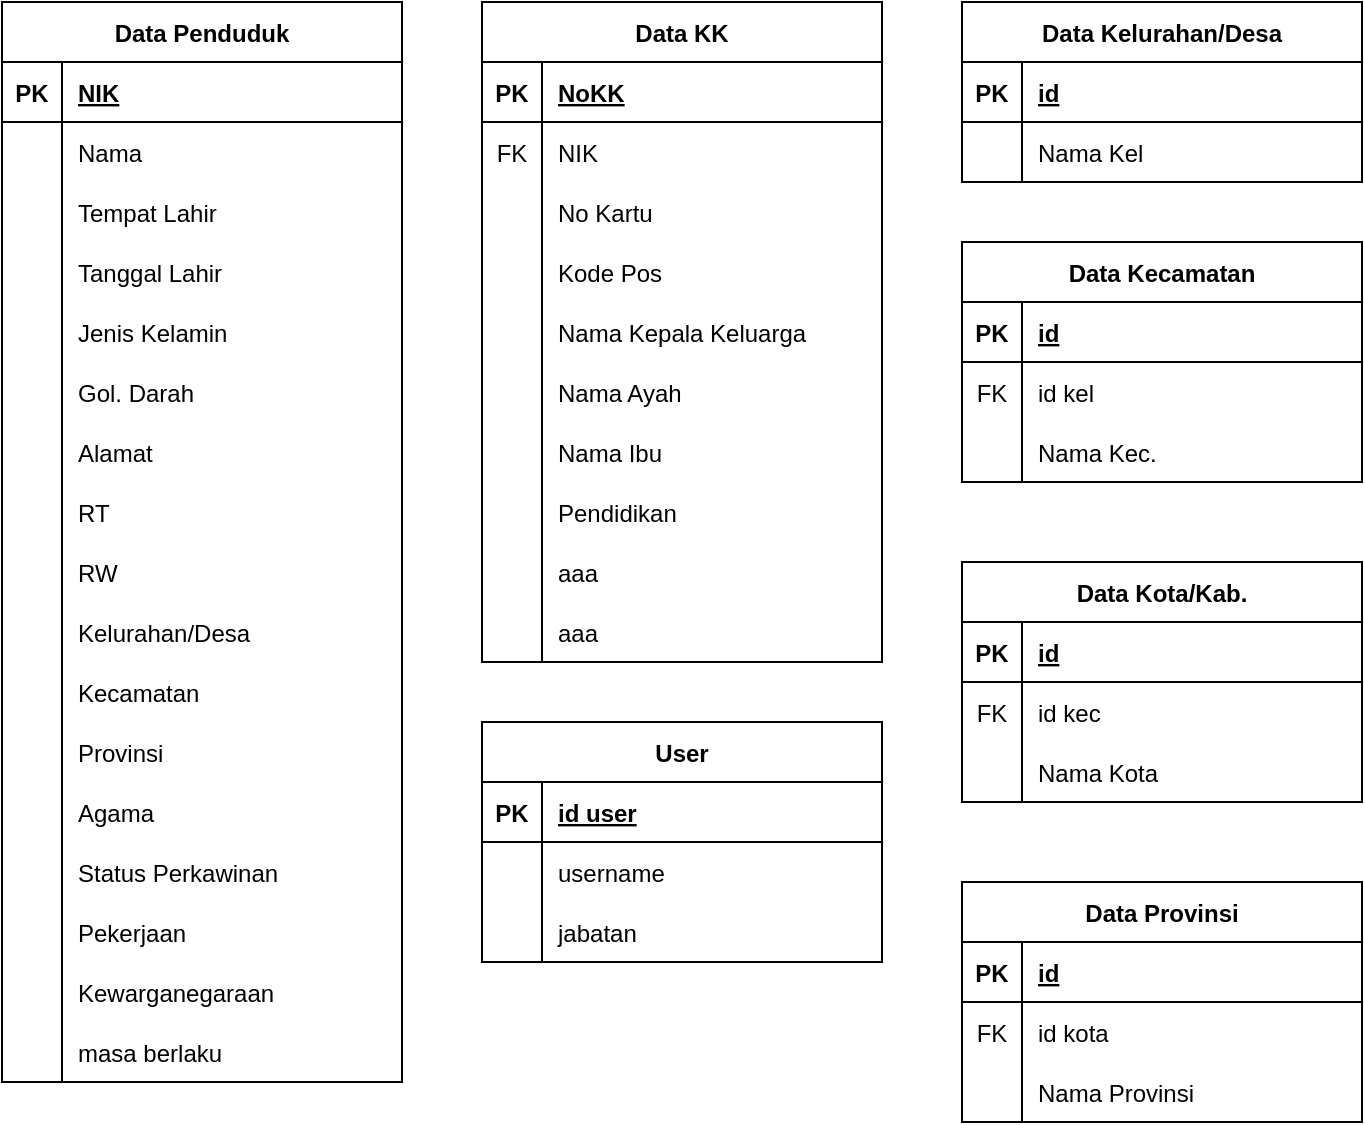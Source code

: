 <mxfile version="14.1.8" type="github" pages="3">
  <diagram id="4BI-9e6mrWdRKIqYOh0C" name="Tabel">
    <mxGraphModel dx="755" dy="547" grid="1" gridSize="10" guides="1" tooltips="1" connect="1" arrows="1" fold="1" page="1" pageScale="1" pageWidth="827" pageHeight="1169" math="0" shadow="0">
      <root>
        <mxCell id="0" />
        <mxCell id="1" parent="0" />
        <mxCell id="kPnUgUAkOz-dqnrC_fEk-2" value="Data Penduduk" style="shape=table;startSize=30;container=1;collapsible=1;childLayout=tableLayout;fixedRows=1;rowLines=0;fontStyle=1;align=center;resizeLast=1;" parent="1" vertex="1">
          <mxGeometry x="40" y="40" width="200" height="540" as="geometry">
            <mxRectangle x="40" y="40" width="120" height="30" as="alternateBounds" />
          </mxGeometry>
        </mxCell>
        <mxCell id="kPnUgUAkOz-dqnrC_fEk-3" value="" style="shape=partialRectangle;collapsible=0;dropTarget=0;pointerEvents=0;fillColor=none;top=0;left=0;bottom=1;right=0;points=[[0,0.5],[1,0.5]];portConstraint=eastwest;" parent="kPnUgUAkOz-dqnrC_fEk-2" vertex="1">
          <mxGeometry y="30" width="200" height="30" as="geometry" />
        </mxCell>
        <mxCell id="kPnUgUAkOz-dqnrC_fEk-4" value="PK" style="shape=partialRectangle;connectable=0;fillColor=none;top=0;left=0;bottom=0;right=0;fontStyle=1;overflow=hidden;" parent="kPnUgUAkOz-dqnrC_fEk-3" vertex="1">
          <mxGeometry width="30" height="30" as="geometry" />
        </mxCell>
        <mxCell id="kPnUgUAkOz-dqnrC_fEk-5" value="NIK" style="shape=partialRectangle;connectable=0;fillColor=none;top=0;left=0;bottom=0;right=0;align=left;spacingLeft=6;fontStyle=5;overflow=hidden;" parent="kPnUgUAkOz-dqnrC_fEk-3" vertex="1">
          <mxGeometry x="30" width="170" height="30" as="geometry" />
        </mxCell>
        <mxCell id="kPnUgUAkOz-dqnrC_fEk-6" value="" style="shape=partialRectangle;collapsible=0;dropTarget=0;pointerEvents=0;fillColor=none;top=0;left=0;bottom=0;right=0;points=[[0,0.5],[1,0.5]];portConstraint=eastwest;" parent="kPnUgUAkOz-dqnrC_fEk-2" vertex="1">
          <mxGeometry y="60" width="200" height="30" as="geometry" />
        </mxCell>
        <mxCell id="kPnUgUAkOz-dqnrC_fEk-7" value="" style="shape=partialRectangle;connectable=0;fillColor=none;top=0;left=0;bottom=0;right=0;editable=1;overflow=hidden;" parent="kPnUgUAkOz-dqnrC_fEk-6" vertex="1">
          <mxGeometry width="30" height="30" as="geometry" />
        </mxCell>
        <mxCell id="kPnUgUAkOz-dqnrC_fEk-8" value="Nama" style="shape=partialRectangle;connectable=0;fillColor=none;top=0;left=0;bottom=0;right=0;align=left;spacingLeft=6;overflow=hidden;" parent="kPnUgUAkOz-dqnrC_fEk-6" vertex="1">
          <mxGeometry x="30" width="170" height="30" as="geometry" />
        </mxCell>
        <mxCell id="kPnUgUAkOz-dqnrC_fEk-9" value="" style="shape=partialRectangle;collapsible=0;dropTarget=0;pointerEvents=0;fillColor=none;top=0;left=0;bottom=0;right=0;points=[[0,0.5],[1,0.5]];portConstraint=eastwest;" parent="kPnUgUAkOz-dqnrC_fEk-2" vertex="1">
          <mxGeometry y="90" width="200" height="30" as="geometry" />
        </mxCell>
        <mxCell id="kPnUgUAkOz-dqnrC_fEk-10" value="" style="shape=partialRectangle;connectable=0;fillColor=none;top=0;left=0;bottom=0;right=0;editable=1;overflow=hidden;" parent="kPnUgUAkOz-dqnrC_fEk-9" vertex="1">
          <mxGeometry width="30" height="30" as="geometry" />
        </mxCell>
        <mxCell id="kPnUgUAkOz-dqnrC_fEk-11" value="Tempat Lahir" style="shape=partialRectangle;connectable=0;fillColor=none;top=0;left=0;bottom=0;right=0;align=left;spacingLeft=6;overflow=hidden;" parent="kPnUgUAkOz-dqnrC_fEk-9" vertex="1">
          <mxGeometry x="30" width="170" height="30" as="geometry" />
        </mxCell>
        <mxCell id="kPnUgUAkOz-dqnrC_fEk-12" value="" style="shape=partialRectangle;collapsible=0;dropTarget=0;pointerEvents=0;fillColor=none;top=0;left=0;bottom=0;right=0;points=[[0,0.5],[1,0.5]];portConstraint=eastwest;" parent="kPnUgUAkOz-dqnrC_fEk-2" vertex="1">
          <mxGeometry y="120" width="200" height="30" as="geometry" />
        </mxCell>
        <mxCell id="kPnUgUAkOz-dqnrC_fEk-13" value="" style="shape=partialRectangle;connectable=0;fillColor=none;top=0;left=0;bottom=0;right=0;editable=1;overflow=hidden;" parent="kPnUgUAkOz-dqnrC_fEk-12" vertex="1">
          <mxGeometry width="30" height="30" as="geometry" />
        </mxCell>
        <mxCell id="kPnUgUAkOz-dqnrC_fEk-14" value="Tanggal Lahir" style="shape=partialRectangle;connectable=0;fillColor=none;top=0;left=0;bottom=0;right=0;align=left;spacingLeft=6;overflow=hidden;" parent="kPnUgUAkOz-dqnrC_fEk-12" vertex="1">
          <mxGeometry x="30" width="170" height="30" as="geometry" />
        </mxCell>
        <mxCell id="kPnUgUAkOz-dqnrC_fEk-18" value="" style="shape=partialRectangle;collapsible=0;dropTarget=0;pointerEvents=0;fillColor=none;top=0;left=0;bottom=0;right=0;points=[[0,0.5],[1,0.5]];portConstraint=eastwest;" parent="kPnUgUAkOz-dqnrC_fEk-2" vertex="1">
          <mxGeometry y="150" width="200" height="30" as="geometry" />
        </mxCell>
        <mxCell id="kPnUgUAkOz-dqnrC_fEk-19" value="" style="shape=partialRectangle;connectable=0;fillColor=none;top=0;left=0;bottom=0;right=0;editable=1;overflow=hidden;" parent="kPnUgUAkOz-dqnrC_fEk-18" vertex="1">
          <mxGeometry width="30" height="30" as="geometry" />
        </mxCell>
        <mxCell id="kPnUgUAkOz-dqnrC_fEk-20" value="Jenis Kelamin" style="shape=partialRectangle;connectable=0;fillColor=none;top=0;left=0;bottom=0;right=0;align=left;spacingLeft=6;overflow=hidden;" parent="kPnUgUAkOz-dqnrC_fEk-18" vertex="1">
          <mxGeometry x="30" width="170" height="30" as="geometry" />
        </mxCell>
        <mxCell id="kPnUgUAkOz-dqnrC_fEk-21" value="" style="shape=partialRectangle;collapsible=0;dropTarget=0;pointerEvents=0;fillColor=none;top=0;left=0;bottom=0;right=0;points=[[0,0.5],[1,0.5]];portConstraint=eastwest;" parent="kPnUgUAkOz-dqnrC_fEk-2" vertex="1">
          <mxGeometry y="180" width="200" height="30" as="geometry" />
        </mxCell>
        <mxCell id="kPnUgUAkOz-dqnrC_fEk-22" value="" style="shape=partialRectangle;connectable=0;fillColor=none;top=0;left=0;bottom=0;right=0;editable=1;overflow=hidden;" parent="kPnUgUAkOz-dqnrC_fEk-21" vertex="1">
          <mxGeometry width="30" height="30" as="geometry" />
        </mxCell>
        <mxCell id="kPnUgUAkOz-dqnrC_fEk-23" value="Gol. Darah" style="shape=partialRectangle;connectable=0;fillColor=none;top=0;left=0;bottom=0;right=0;align=left;spacingLeft=6;overflow=hidden;" parent="kPnUgUAkOz-dqnrC_fEk-21" vertex="1">
          <mxGeometry x="30" width="170" height="30" as="geometry" />
        </mxCell>
        <mxCell id="kPnUgUAkOz-dqnrC_fEk-24" value="" style="shape=partialRectangle;collapsible=0;dropTarget=0;pointerEvents=0;fillColor=none;top=0;left=0;bottom=0;right=0;points=[[0,0.5],[1,0.5]];portConstraint=eastwest;" parent="kPnUgUAkOz-dqnrC_fEk-2" vertex="1">
          <mxGeometry y="210" width="200" height="30" as="geometry" />
        </mxCell>
        <mxCell id="kPnUgUAkOz-dqnrC_fEk-25" value="" style="shape=partialRectangle;connectable=0;fillColor=none;top=0;left=0;bottom=0;right=0;editable=1;overflow=hidden;" parent="kPnUgUAkOz-dqnrC_fEk-24" vertex="1">
          <mxGeometry width="30" height="30" as="geometry" />
        </mxCell>
        <mxCell id="kPnUgUAkOz-dqnrC_fEk-26" value="Alamat" style="shape=partialRectangle;connectable=0;fillColor=none;top=0;left=0;bottom=0;right=0;align=left;spacingLeft=6;overflow=hidden;" parent="kPnUgUAkOz-dqnrC_fEk-24" vertex="1">
          <mxGeometry x="30" width="170" height="30" as="geometry" />
        </mxCell>
        <mxCell id="kPnUgUAkOz-dqnrC_fEk-27" value="" style="shape=partialRectangle;collapsible=0;dropTarget=0;pointerEvents=0;fillColor=none;top=0;left=0;bottom=0;right=0;points=[[0,0.5],[1,0.5]];portConstraint=eastwest;" parent="kPnUgUAkOz-dqnrC_fEk-2" vertex="1">
          <mxGeometry y="240" width="200" height="30" as="geometry" />
        </mxCell>
        <mxCell id="kPnUgUAkOz-dqnrC_fEk-28" value="" style="shape=partialRectangle;connectable=0;fillColor=none;top=0;left=0;bottom=0;right=0;editable=1;overflow=hidden;" parent="kPnUgUAkOz-dqnrC_fEk-27" vertex="1">
          <mxGeometry width="30" height="30" as="geometry" />
        </mxCell>
        <mxCell id="kPnUgUAkOz-dqnrC_fEk-29" value="RT" style="shape=partialRectangle;connectable=0;fillColor=none;top=0;left=0;bottom=0;right=0;align=left;spacingLeft=6;overflow=hidden;" parent="kPnUgUAkOz-dqnrC_fEk-27" vertex="1">
          <mxGeometry x="30" width="170" height="30" as="geometry" />
        </mxCell>
        <mxCell id="kPnUgUAkOz-dqnrC_fEk-30" value="" style="shape=partialRectangle;collapsible=0;dropTarget=0;pointerEvents=0;fillColor=none;top=0;left=0;bottom=0;right=0;points=[[0,0.5],[1,0.5]];portConstraint=eastwest;" parent="kPnUgUAkOz-dqnrC_fEk-2" vertex="1">
          <mxGeometry y="270" width="200" height="30" as="geometry" />
        </mxCell>
        <mxCell id="kPnUgUAkOz-dqnrC_fEk-31" value="" style="shape=partialRectangle;connectable=0;fillColor=none;top=0;left=0;bottom=0;right=0;editable=1;overflow=hidden;" parent="kPnUgUAkOz-dqnrC_fEk-30" vertex="1">
          <mxGeometry width="30" height="30" as="geometry" />
        </mxCell>
        <mxCell id="kPnUgUAkOz-dqnrC_fEk-32" value="RW" style="shape=partialRectangle;connectable=0;fillColor=none;top=0;left=0;bottom=0;right=0;align=left;spacingLeft=6;overflow=hidden;" parent="kPnUgUAkOz-dqnrC_fEk-30" vertex="1">
          <mxGeometry x="30" width="170" height="30" as="geometry" />
        </mxCell>
        <mxCell id="kPnUgUAkOz-dqnrC_fEk-33" value="" style="shape=partialRectangle;collapsible=0;dropTarget=0;pointerEvents=0;fillColor=none;top=0;left=0;bottom=0;right=0;points=[[0,0.5],[1,0.5]];portConstraint=eastwest;" parent="kPnUgUAkOz-dqnrC_fEk-2" vertex="1">
          <mxGeometry y="300" width="200" height="30" as="geometry" />
        </mxCell>
        <mxCell id="kPnUgUAkOz-dqnrC_fEk-34" value="" style="shape=partialRectangle;connectable=0;fillColor=none;top=0;left=0;bottom=0;right=0;editable=1;overflow=hidden;" parent="kPnUgUAkOz-dqnrC_fEk-33" vertex="1">
          <mxGeometry width="30" height="30" as="geometry" />
        </mxCell>
        <mxCell id="kPnUgUAkOz-dqnrC_fEk-35" value="Kelurahan/Desa" style="shape=partialRectangle;connectable=0;fillColor=none;top=0;left=0;bottom=0;right=0;align=left;spacingLeft=6;overflow=hidden;" parent="kPnUgUAkOz-dqnrC_fEk-33" vertex="1">
          <mxGeometry x="30" width="170" height="30" as="geometry" />
        </mxCell>
        <mxCell id="kPnUgUAkOz-dqnrC_fEk-98" value="" style="shape=partialRectangle;collapsible=0;dropTarget=0;pointerEvents=0;fillColor=none;top=0;left=0;bottom=0;right=0;points=[[0,0.5],[1,0.5]];portConstraint=eastwest;" parent="kPnUgUAkOz-dqnrC_fEk-2" vertex="1">
          <mxGeometry y="330" width="200" height="30" as="geometry" />
        </mxCell>
        <mxCell id="kPnUgUAkOz-dqnrC_fEk-99" value="" style="shape=partialRectangle;connectable=0;fillColor=none;top=0;left=0;bottom=0;right=0;editable=1;overflow=hidden;" parent="kPnUgUAkOz-dqnrC_fEk-98" vertex="1">
          <mxGeometry width="30" height="30" as="geometry" />
        </mxCell>
        <mxCell id="kPnUgUAkOz-dqnrC_fEk-100" value="Kecamatan" style="shape=partialRectangle;connectable=0;fillColor=none;top=0;left=0;bottom=0;right=0;align=left;spacingLeft=6;overflow=hidden;" parent="kPnUgUAkOz-dqnrC_fEk-98" vertex="1">
          <mxGeometry x="30" width="170" height="30" as="geometry" />
        </mxCell>
        <mxCell id="kPnUgUAkOz-dqnrC_fEk-101" value="" style="shape=partialRectangle;collapsible=0;dropTarget=0;pointerEvents=0;fillColor=none;top=0;left=0;bottom=0;right=0;points=[[0,0.5],[1,0.5]];portConstraint=eastwest;" parent="kPnUgUAkOz-dqnrC_fEk-2" vertex="1">
          <mxGeometry y="360" width="200" height="30" as="geometry" />
        </mxCell>
        <mxCell id="kPnUgUAkOz-dqnrC_fEk-102" value="" style="shape=partialRectangle;connectable=0;fillColor=none;top=0;left=0;bottom=0;right=0;editable=1;overflow=hidden;" parent="kPnUgUAkOz-dqnrC_fEk-101" vertex="1">
          <mxGeometry width="30" height="30" as="geometry" />
        </mxCell>
        <mxCell id="kPnUgUAkOz-dqnrC_fEk-103" value="Provinsi" style="shape=partialRectangle;connectable=0;fillColor=none;top=0;left=0;bottom=0;right=0;align=left;spacingLeft=6;overflow=hidden;" parent="kPnUgUAkOz-dqnrC_fEk-101" vertex="1">
          <mxGeometry x="30" width="170" height="30" as="geometry" />
        </mxCell>
        <mxCell id="kPnUgUAkOz-dqnrC_fEk-104" value="" style="shape=partialRectangle;collapsible=0;dropTarget=0;pointerEvents=0;fillColor=none;top=0;left=0;bottom=0;right=0;points=[[0,0.5],[1,0.5]];portConstraint=eastwest;" parent="kPnUgUAkOz-dqnrC_fEk-2" vertex="1">
          <mxGeometry y="390" width="200" height="30" as="geometry" />
        </mxCell>
        <mxCell id="kPnUgUAkOz-dqnrC_fEk-105" value="" style="shape=partialRectangle;connectable=0;fillColor=none;top=0;left=0;bottom=0;right=0;editable=1;overflow=hidden;" parent="kPnUgUAkOz-dqnrC_fEk-104" vertex="1">
          <mxGeometry width="30" height="30" as="geometry" />
        </mxCell>
        <mxCell id="kPnUgUAkOz-dqnrC_fEk-106" value="Agama" style="shape=partialRectangle;connectable=0;fillColor=none;top=0;left=0;bottom=0;right=0;align=left;spacingLeft=6;overflow=hidden;" parent="kPnUgUAkOz-dqnrC_fEk-104" vertex="1">
          <mxGeometry x="30" width="170" height="30" as="geometry" />
        </mxCell>
        <mxCell id="kPnUgUAkOz-dqnrC_fEk-107" value="" style="shape=partialRectangle;collapsible=0;dropTarget=0;pointerEvents=0;fillColor=none;top=0;left=0;bottom=0;right=0;points=[[0,0.5],[1,0.5]];portConstraint=eastwest;" parent="kPnUgUAkOz-dqnrC_fEk-2" vertex="1">
          <mxGeometry y="420" width="200" height="30" as="geometry" />
        </mxCell>
        <mxCell id="kPnUgUAkOz-dqnrC_fEk-108" value="" style="shape=partialRectangle;connectable=0;fillColor=none;top=0;left=0;bottom=0;right=0;editable=1;overflow=hidden;" parent="kPnUgUAkOz-dqnrC_fEk-107" vertex="1">
          <mxGeometry width="30" height="30" as="geometry" />
        </mxCell>
        <mxCell id="kPnUgUAkOz-dqnrC_fEk-109" value="Status Perkawinan" style="shape=partialRectangle;connectable=0;fillColor=none;top=0;left=0;bottom=0;right=0;align=left;spacingLeft=6;overflow=hidden;" parent="kPnUgUAkOz-dqnrC_fEk-107" vertex="1">
          <mxGeometry x="30" width="170" height="30" as="geometry" />
        </mxCell>
        <mxCell id="kPnUgUAkOz-dqnrC_fEk-110" value="" style="shape=partialRectangle;collapsible=0;dropTarget=0;pointerEvents=0;fillColor=none;top=0;left=0;bottom=0;right=0;points=[[0,0.5],[1,0.5]];portConstraint=eastwest;" parent="kPnUgUAkOz-dqnrC_fEk-2" vertex="1">
          <mxGeometry y="450" width="200" height="30" as="geometry" />
        </mxCell>
        <mxCell id="kPnUgUAkOz-dqnrC_fEk-111" value="" style="shape=partialRectangle;connectable=0;fillColor=none;top=0;left=0;bottom=0;right=0;editable=1;overflow=hidden;" parent="kPnUgUAkOz-dqnrC_fEk-110" vertex="1">
          <mxGeometry width="30" height="30" as="geometry" />
        </mxCell>
        <mxCell id="kPnUgUAkOz-dqnrC_fEk-112" value="Pekerjaan" style="shape=partialRectangle;connectable=0;fillColor=none;top=0;left=0;bottom=0;right=0;align=left;spacingLeft=6;overflow=hidden;" parent="kPnUgUAkOz-dqnrC_fEk-110" vertex="1">
          <mxGeometry x="30" width="170" height="30" as="geometry" />
        </mxCell>
        <mxCell id="kPnUgUAkOz-dqnrC_fEk-113" value="" style="shape=partialRectangle;collapsible=0;dropTarget=0;pointerEvents=0;fillColor=none;top=0;left=0;bottom=0;right=0;points=[[0,0.5],[1,0.5]];portConstraint=eastwest;" parent="kPnUgUAkOz-dqnrC_fEk-2" vertex="1">
          <mxGeometry y="480" width="200" height="30" as="geometry" />
        </mxCell>
        <mxCell id="kPnUgUAkOz-dqnrC_fEk-114" value="" style="shape=partialRectangle;connectable=0;fillColor=none;top=0;left=0;bottom=0;right=0;editable=1;overflow=hidden;" parent="kPnUgUAkOz-dqnrC_fEk-113" vertex="1">
          <mxGeometry width="30" height="30" as="geometry" />
        </mxCell>
        <mxCell id="kPnUgUAkOz-dqnrC_fEk-115" value="Kewarganegaraan" style="shape=partialRectangle;connectable=0;fillColor=none;top=0;left=0;bottom=0;right=0;align=left;spacingLeft=6;overflow=hidden;" parent="kPnUgUAkOz-dqnrC_fEk-113" vertex="1">
          <mxGeometry x="30" width="170" height="30" as="geometry" />
        </mxCell>
        <mxCell id="kPnUgUAkOz-dqnrC_fEk-116" value="" style="shape=partialRectangle;collapsible=0;dropTarget=0;pointerEvents=0;fillColor=none;top=0;left=0;bottom=0;right=0;points=[[0,0.5],[1,0.5]];portConstraint=eastwest;" parent="kPnUgUAkOz-dqnrC_fEk-2" vertex="1">
          <mxGeometry y="510" width="200" height="30" as="geometry" />
        </mxCell>
        <mxCell id="kPnUgUAkOz-dqnrC_fEk-117" value="" style="shape=partialRectangle;connectable=0;fillColor=none;top=0;left=0;bottom=0;right=0;editable=1;overflow=hidden;" parent="kPnUgUAkOz-dqnrC_fEk-116" vertex="1">
          <mxGeometry width="30" height="30" as="geometry" />
        </mxCell>
        <mxCell id="kPnUgUAkOz-dqnrC_fEk-118" value="masa berlaku" style="shape=partialRectangle;connectable=0;fillColor=none;top=0;left=0;bottom=0;right=0;align=left;spacingLeft=6;overflow=hidden;" parent="kPnUgUAkOz-dqnrC_fEk-116" vertex="1">
          <mxGeometry x="30" width="170" height="30" as="geometry" />
        </mxCell>
        <mxCell id="kPnUgUAkOz-dqnrC_fEk-36" value="Data KK" style="shape=table;startSize=30;container=1;collapsible=1;childLayout=tableLayout;fixedRows=1;rowLines=0;fontStyle=1;align=center;resizeLast=1;" parent="1" vertex="1">
          <mxGeometry x="280" y="40" width="200" height="330" as="geometry">
            <mxRectangle x="280" y="40" width="80" height="30" as="alternateBounds" />
          </mxGeometry>
        </mxCell>
        <mxCell id="kPnUgUAkOz-dqnrC_fEk-37" value="" style="shape=partialRectangle;collapsible=0;dropTarget=0;pointerEvents=0;fillColor=none;top=0;left=0;bottom=1;right=0;points=[[0,0.5],[1,0.5]];portConstraint=eastwest;" parent="kPnUgUAkOz-dqnrC_fEk-36" vertex="1">
          <mxGeometry y="30" width="200" height="30" as="geometry" />
        </mxCell>
        <mxCell id="kPnUgUAkOz-dqnrC_fEk-38" value="PK" style="shape=partialRectangle;connectable=0;fillColor=none;top=0;left=0;bottom=0;right=0;fontStyle=1;overflow=hidden;" parent="kPnUgUAkOz-dqnrC_fEk-37" vertex="1">
          <mxGeometry width="30" height="30" as="geometry" />
        </mxCell>
        <mxCell id="kPnUgUAkOz-dqnrC_fEk-39" value="NoKK" style="shape=partialRectangle;connectable=0;fillColor=none;top=0;left=0;bottom=0;right=0;align=left;spacingLeft=6;fontStyle=5;overflow=hidden;" parent="kPnUgUAkOz-dqnrC_fEk-37" vertex="1">
          <mxGeometry x="30" width="170" height="30" as="geometry" />
        </mxCell>
        <mxCell id="kPnUgUAkOz-dqnrC_fEk-40" value="" style="shape=partialRectangle;collapsible=0;dropTarget=0;pointerEvents=0;fillColor=none;top=0;left=0;bottom=0;right=0;points=[[0,0.5],[1,0.5]];portConstraint=eastwest;" parent="kPnUgUAkOz-dqnrC_fEk-36" vertex="1">
          <mxGeometry y="60" width="200" height="30" as="geometry" />
        </mxCell>
        <mxCell id="kPnUgUAkOz-dqnrC_fEk-41" value="FK" style="shape=partialRectangle;connectable=0;fillColor=none;top=0;left=0;bottom=0;right=0;editable=1;overflow=hidden;" parent="kPnUgUAkOz-dqnrC_fEk-40" vertex="1">
          <mxGeometry width="30" height="30" as="geometry" />
        </mxCell>
        <mxCell id="kPnUgUAkOz-dqnrC_fEk-42" value="NIK" style="shape=partialRectangle;connectable=0;fillColor=none;top=0;left=0;bottom=0;right=0;align=left;spacingLeft=6;overflow=hidden;" parent="kPnUgUAkOz-dqnrC_fEk-40" vertex="1">
          <mxGeometry x="30" width="170" height="30" as="geometry" />
        </mxCell>
        <mxCell id="kPnUgUAkOz-dqnrC_fEk-43" value="" style="shape=partialRectangle;collapsible=0;dropTarget=0;pointerEvents=0;fillColor=none;top=0;left=0;bottom=0;right=0;points=[[0,0.5],[1,0.5]];portConstraint=eastwest;" parent="kPnUgUAkOz-dqnrC_fEk-36" vertex="1">
          <mxGeometry y="90" width="200" height="30" as="geometry" />
        </mxCell>
        <mxCell id="kPnUgUAkOz-dqnrC_fEk-44" value="" style="shape=partialRectangle;connectable=0;fillColor=none;top=0;left=0;bottom=0;right=0;editable=1;overflow=hidden;" parent="kPnUgUAkOz-dqnrC_fEk-43" vertex="1">
          <mxGeometry width="30" height="30" as="geometry" />
        </mxCell>
        <mxCell id="kPnUgUAkOz-dqnrC_fEk-45" value="No Kartu" style="shape=partialRectangle;connectable=0;fillColor=none;top=0;left=0;bottom=0;right=0;align=left;spacingLeft=6;overflow=hidden;" parent="kPnUgUAkOz-dqnrC_fEk-43" vertex="1">
          <mxGeometry x="30" width="170" height="30" as="geometry" />
        </mxCell>
        <mxCell id="kPnUgUAkOz-dqnrC_fEk-46" value="" style="shape=partialRectangle;collapsible=0;dropTarget=0;pointerEvents=0;fillColor=none;top=0;left=0;bottom=0;right=0;points=[[0,0.5],[1,0.5]];portConstraint=eastwest;" parent="kPnUgUAkOz-dqnrC_fEk-36" vertex="1">
          <mxGeometry y="120" width="200" height="30" as="geometry" />
        </mxCell>
        <mxCell id="kPnUgUAkOz-dqnrC_fEk-47" value="" style="shape=partialRectangle;connectable=0;fillColor=none;top=0;left=0;bottom=0;right=0;editable=1;overflow=hidden;" parent="kPnUgUAkOz-dqnrC_fEk-46" vertex="1">
          <mxGeometry width="30" height="30" as="geometry" />
        </mxCell>
        <mxCell id="kPnUgUAkOz-dqnrC_fEk-48" value="Kode Pos" style="shape=partialRectangle;connectable=0;fillColor=none;top=0;left=0;bottom=0;right=0;align=left;spacingLeft=6;overflow=hidden;" parent="kPnUgUAkOz-dqnrC_fEk-46" vertex="1">
          <mxGeometry x="30" width="170" height="30" as="geometry" />
        </mxCell>
        <mxCell id="kPnUgUAkOz-dqnrC_fEk-49" value="" style="shape=partialRectangle;collapsible=0;dropTarget=0;pointerEvents=0;fillColor=none;top=0;left=0;bottom=0;right=0;points=[[0,0.5],[1,0.5]];portConstraint=eastwest;" parent="kPnUgUAkOz-dqnrC_fEk-36" vertex="1">
          <mxGeometry y="150" width="200" height="30" as="geometry" />
        </mxCell>
        <mxCell id="kPnUgUAkOz-dqnrC_fEk-50" value="" style="shape=partialRectangle;connectable=0;fillColor=none;top=0;left=0;bottom=0;right=0;editable=1;overflow=hidden;" parent="kPnUgUAkOz-dqnrC_fEk-49" vertex="1">
          <mxGeometry width="30" height="30" as="geometry" />
        </mxCell>
        <mxCell id="kPnUgUAkOz-dqnrC_fEk-51" value="Nama Kepala Keluarga" style="shape=partialRectangle;connectable=0;fillColor=none;top=0;left=0;bottom=0;right=0;align=left;spacingLeft=6;overflow=hidden;" parent="kPnUgUAkOz-dqnrC_fEk-49" vertex="1">
          <mxGeometry x="30" width="170" height="30" as="geometry" />
        </mxCell>
        <mxCell id="kPnUgUAkOz-dqnrC_fEk-52" value="" style="shape=partialRectangle;collapsible=0;dropTarget=0;pointerEvents=0;fillColor=none;top=0;left=0;bottom=0;right=0;points=[[0,0.5],[1,0.5]];portConstraint=eastwest;" parent="kPnUgUAkOz-dqnrC_fEk-36" vertex="1">
          <mxGeometry y="180" width="200" height="30" as="geometry" />
        </mxCell>
        <mxCell id="kPnUgUAkOz-dqnrC_fEk-53" value="" style="shape=partialRectangle;connectable=0;fillColor=none;top=0;left=0;bottom=0;right=0;editable=1;overflow=hidden;" parent="kPnUgUAkOz-dqnrC_fEk-52" vertex="1">
          <mxGeometry width="30" height="30" as="geometry" />
        </mxCell>
        <mxCell id="kPnUgUAkOz-dqnrC_fEk-54" value="Nama Ayah" style="shape=partialRectangle;connectable=0;fillColor=none;top=0;left=0;bottom=0;right=0;align=left;spacingLeft=6;overflow=hidden;" parent="kPnUgUAkOz-dqnrC_fEk-52" vertex="1">
          <mxGeometry x="30" width="170" height="30" as="geometry" />
        </mxCell>
        <mxCell id="kPnUgUAkOz-dqnrC_fEk-55" value="" style="shape=partialRectangle;collapsible=0;dropTarget=0;pointerEvents=0;fillColor=none;top=0;left=0;bottom=0;right=0;points=[[0,0.5],[1,0.5]];portConstraint=eastwest;" parent="kPnUgUAkOz-dqnrC_fEk-36" vertex="1">
          <mxGeometry y="210" width="200" height="30" as="geometry" />
        </mxCell>
        <mxCell id="kPnUgUAkOz-dqnrC_fEk-56" value="" style="shape=partialRectangle;connectable=0;fillColor=none;top=0;left=0;bottom=0;right=0;editable=1;overflow=hidden;" parent="kPnUgUAkOz-dqnrC_fEk-55" vertex="1">
          <mxGeometry width="30" height="30" as="geometry" />
        </mxCell>
        <mxCell id="kPnUgUAkOz-dqnrC_fEk-57" value="Nama Ibu" style="shape=partialRectangle;connectable=0;fillColor=none;top=0;left=0;bottom=0;right=0;align=left;spacingLeft=6;overflow=hidden;" parent="kPnUgUAkOz-dqnrC_fEk-55" vertex="1">
          <mxGeometry x="30" width="170" height="30" as="geometry" />
        </mxCell>
        <mxCell id="kPnUgUAkOz-dqnrC_fEk-58" value="" style="shape=partialRectangle;collapsible=0;dropTarget=0;pointerEvents=0;fillColor=none;top=0;left=0;bottom=0;right=0;points=[[0,0.5],[1,0.5]];portConstraint=eastwest;" parent="kPnUgUAkOz-dqnrC_fEk-36" vertex="1">
          <mxGeometry y="240" width="200" height="30" as="geometry" />
        </mxCell>
        <mxCell id="kPnUgUAkOz-dqnrC_fEk-59" value="" style="shape=partialRectangle;connectable=0;fillColor=none;top=0;left=0;bottom=0;right=0;editable=1;overflow=hidden;" parent="kPnUgUAkOz-dqnrC_fEk-58" vertex="1">
          <mxGeometry width="30" height="30" as="geometry" />
        </mxCell>
        <mxCell id="kPnUgUAkOz-dqnrC_fEk-60" value="Pendidikan" style="shape=partialRectangle;connectable=0;fillColor=none;top=0;left=0;bottom=0;right=0;align=left;spacingLeft=6;overflow=hidden;" parent="kPnUgUAkOz-dqnrC_fEk-58" vertex="1">
          <mxGeometry x="30" width="170" height="30" as="geometry" />
        </mxCell>
        <mxCell id="kPnUgUAkOz-dqnrC_fEk-61" value="" style="shape=partialRectangle;collapsible=0;dropTarget=0;pointerEvents=0;fillColor=none;top=0;left=0;bottom=0;right=0;points=[[0,0.5],[1,0.5]];portConstraint=eastwest;" parent="kPnUgUAkOz-dqnrC_fEk-36" vertex="1">
          <mxGeometry y="270" width="200" height="30" as="geometry" />
        </mxCell>
        <mxCell id="kPnUgUAkOz-dqnrC_fEk-62" value="" style="shape=partialRectangle;connectable=0;fillColor=none;top=0;left=0;bottom=0;right=0;editable=1;overflow=hidden;" parent="kPnUgUAkOz-dqnrC_fEk-61" vertex="1">
          <mxGeometry width="30" height="30" as="geometry" />
        </mxCell>
        <mxCell id="kPnUgUAkOz-dqnrC_fEk-63" value="aaa" style="shape=partialRectangle;connectable=0;fillColor=none;top=0;left=0;bottom=0;right=0;align=left;spacingLeft=6;overflow=hidden;" parent="kPnUgUAkOz-dqnrC_fEk-61" vertex="1">
          <mxGeometry x="30" width="170" height="30" as="geometry" />
        </mxCell>
        <mxCell id="kPnUgUAkOz-dqnrC_fEk-64" value="" style="shape=partialRectangle;collapsible=0;dropTarget=0;pointerEvents=0;fillColor=none;top=0;left=0;bottom=0;right=0;points=[[0,0.5],[1,0.5]];portConstraint=eastwest;" parent="kPnUgUAkOz-dqnrC_fEk-36" vertex="1">
          <mxGeometry y="300" width="200" height="30" as="geometry" />
        </mxCell>
        <mxCell id="kPnUgUAkOz-dqnrC_fEk-65" value="" style="shape=partialRectangle;connectable=0;fillColor=none;top=0;left=0;bottom=0;right=0;editable=1;overflow=hidden;" parent="kPnUgUAkOz-dqnrC_fEk-64" vertex="1">
          <mxGeometry width="30" height="30" as="geometry" />
        </mxCell>
        <mxCell id="kPnUgUAkOz-dqnrC_fEk-66" value="aaa" style="shape=partialRectangle;connectable=0;fillColor=none;top=0;left=0;bottom=0;right=0;align=left;spacingLeft=6;overflow=hidden;" parent="kPnUgUAkOz-dqnrC_fEk-64" vertex="1">
          <mxGeometry x="30" width="170" height="30" as="geometry" />
        </mxCell>
        <mxCell id="kPnUgUAkOz-dqnrC_fEk-67" value="Data Kelurahan/Desa" style="shape=table;startSize=30;container=1;collapsible=1;childLayout=tableLayout;fixedRows=1;rowLines=0;fontStyle=1;align=center;resizeLast=1;" parent="1" vertex="1">
          <mxGeometry x="520" y="40" width="200" height="90" as="geometry" />
        </mxCell>
        <mxCell id="kPnUgUAkOz-dqnrC_fEk-68" value="" style="shape=partialRectangle;collapsible=0;dropTarget=0;pointerEvents=0;fillColor=none;top=0;left=0;bottom=1;right=0;points=[[0,0.5],[1,0.5]];portConstraint=eastwest;" parent="kPnUgUAkOz-dqnrC_fEk-67" vertex="1">
          <mxGeometry y="30" width="200" height="30" as="geometry" />
        </mxCell>
        <mxCell id="kPnUgUAkOz-dqnrC_fEk-69" value="PK" style="shape=partialRectangle;connectable=0;fillColor=none;top=0;left=0;bottom=0;right=0;fontStyle=1;overflow=hidden;" parent="kPnUgUAkOz-dqnrC_fEk-68" vertex="1">
          <mxGeometry width="30" height="30" as="geometry" />
        </mxCell>
        <mxCell id="kPnUgUAkOz-dqnrC_fEk-70" value="id" style="shape=partialRectangle;connectable=0;fillColor=none;top=0;left=0;bottom=0;right=0;align=left;spacingLeft=6;fontStyle=5;overflow=hidden;" parent="kPnUgUAkOz-dqnrC_fEk-68" vertex="1">
          <mxGeometry x="30" width="170" height="30" as="geometry" />
        </mxCell>
        <mxCell id="kPnUgUAkOz-dqnrC_fEk-71" value="" style="shape=partialRectangle;collapsible=0;dropTarget=0;pointerEvents=0;fillColor=none;top=0;left=0;bottom=0;right=0;points=[[0,0.5],[1,0.5]];portConstraint=eastwest;" parent="kPnUgUAkOz-dqnrC_fEk-67" vertex="1">
          <mxGeometry y="60" width="200" height="30" as="geometry" />
        </mxCell>
        <mxCell id="kPnUgUAkOz-dqnrC_fEk-72" value="" style="shape=partialRectangle;connectable=0;fillColor=none;top=0;left=0;bottom=0;right=0;editable=1;overflow=hidden;" parent="kPnUgUAkOz-dqnrC_fEk-71" vertex="1">
          <mxGeometry width="30" height="30" as="geometry" />
        </mxCell>
        <mxCell id="kPnUgUAkOz-dqnrC_fEk-73" value="Nama Kel" style="shape=partialRectangle;connectable=0;fillColor=none;top=0;left=0;bottom=0;right=0;align=left;spacingLeft=6;overflow=hidden;" parent="kPnUgUAkOz-dqnrC_fEk-71" vertex="1">
          <mxGeometry x="30" width="170" height="30" as="geometry" />
        </mxCell>
        <mxCell id="UNnVfDy2UKLSpNP8gKaE-1" value="Data Kecamatan" style="shape=table;startSize=30;container=1;collapsible=1;childLayout=tableLayout;fixedRows=1;rowLines=0;fontStyle=1;align=center;resizeLast=1;" vertex="1" parent="1">
          <mxGeometry x="520" y="160" width="200" height="120" as="geometry" />
        </mxCell>
        <mxCell id="UNnVfDy2UKLSpNP8gKaE-2" value="" style="shape=partialRectangle;collapsible=0;dropTarget=0;pointerEvents=0;fillColor=none;top=0;left=0;bottom=1;right=0;points=[[0,0.5],[1,0.5]];portConstraint=eastwest;" vertex="1" parent="UNnVfDy2UKLSpNP8gKaE-1">
          <mxGeometry y="30" width="200" height="30" as="geometry" />
        </mxCell>
        <mxCell id="UNnVfDy2UKLSpNP8gKaE-3" value="PK" style="shape=partialRectangle;connectable=0;fillColor=none;top=0;left=0;bottom=0;right=0;fontStyle=1;overflow=hidden;" vertex="1" parent="UNnVfDy2UKLSpNP8gKaE-2">
          <mxGeometry width="30" height="30" as="geometry" />
        </mxCell>
        <mxCell id="UNnVfDy2UKLSpNP8gKaE-4" value="id" style="shape=partialRectangle;connectable=0;fillColor=none;top=0;left=0;bottom=0;right=0;align=left;spacingLeft=6;fontStyle=5;overflow=hidden;" vertex="1" parent="UNnVfDy2UKLSpNP8gKaE-2">
          <mxGeometry x="30" width="170" height="30" as="geometry" />
        </mxCell>
        <mxCell id="UNnVfDy2UKLSpNP8gKaE-5" value="" style="shape=partialRectangle;collapsible=0;dropTarget=0;pointerEvents=0;fillColor=none;top=0;left=0;bottom=0;right=0;points=[[0,0.5],[1,0.5]];portConstraint=eastwest;" vertex="1" parent="UNnVfDy2UKLSpNP8gKaE-1">
          <mxGeometry y="60" width="200" height="30" as="geometry" />
        </mxCell>
        <mxCell id="UNnVfDy2UKLSpNP8gKaE-6" value="FK" style="shape=partialRectangle;connectable=0;fillColor=none;top=0;left=0;bottom=0;right=0;editable=1;overflow=hidden;" vertex="1" parent="UNnVfDy2UKLSpNP8gKaE-5">
          <mxGeometry width="30" height="30" as="geometry" />
        </mxCell>
        <mxCell id="UNnVfDy2UKLSpNP8gKaE-7" value="id kel" style="shape=partialRectangle;connectable=0;fillColor=none;top=0;left=0;bottom=0;right=0;align=left;spacingLeft=6;overflow=hidden;" vertex="1" parent="UNnVfDy2UKLSpNP8gKaE-5">
          <mxGeometry x="30" width="170" height="30" as="geometry" />
        </mxCell>
        <mxCell id="UNnVfDy2UKLSpNP8gKaE-8" value="" style="shape=partialRectangle;collapsible=0;dropTarget=0;pointerEvents=0;fillColor=none;top=0;left=0;bottom=0;right=0;points=[[0,0.5],[1,0.5]];portConstraint=eastwest;" vertex="1" parent="UNnVfDy2UKLSpNP8gKaE-1">
          <mxGeometry y="90" width="200" height="30" as="geometry" />
        </mxCell>
        <mxCell id="UNnVfDy2UKLSpNP8gKaE-9" value="" style="shape=partialRectangle;connectable=0;fillColor=none;top=0;left=0;bottom=0;right=0;editable=1;overflow=hidden;" vertex="1" parent="UNnVfDy2UKLSpNP8gKaE-8">
          <mxGeometry width="30" height="30" as="geometry" />
        </mxCell>
        <mxCell id="UNnVfDy2UKLSpNP8gKaE-10" value="Nama Kec." style="shape=partialRectangle;connectable=0;fillColor=none;top=0;left=0;bottom=0;right=0;align=left;spacingLeft=6;overflow=hidden;" vertex="1" parent="UNnVfDy2UKLSpNP8gKaE-8">
          <mxGeometry x="30" width="170" height="30" as="geometry" />
        </mxCell>
        <mxCell id="UNnVfDy2UKLSpNP8gKaE-11" value="Data Kota/Kab." style="shape=table;startSize=30;container=1;collapsible=1;childLayout=tableLayout;fixedRows=1;rowLines=0;fontStyle=1;align=center;resizeLast=1;" vertex="1" parent="1">
          <mxGeometry x="520" y="320" width="200" height="120" as="geometry" />
        </mxCell>
        <mxCell id="UNnVfDy2UKLSpNP8gKaE-12" value="" style="shape=partialRectangle;collapsible=0;dropTarget=0;pointerEvents=0;fillColor=none;top=0;left=0;bottom=1;right=0;points=[[0,0.5],[1,0.5]];portConstraint=eastwest;" vertex="1" parent="UNnVfDy2UKLSpNP8gKaE-11">
          <mxGeometry y="30" width="200" height="30" as="geometry" />
        </mxCell>
        <mxCell id="UNnVfDy2UKLSpNP8gKaE-13" value="PK" style="shape=partialRectangle;connectable=0;fillColor=none;top=0;left=0;bottom=0;right=0;fontStyle=1;overflow=hidden;" vertex="1" parent="UNnVfDy2UKLSpNP8gKaE-12">
          <mxGeometry width="30" height="30" as="geometry" />
        </mxCell>
        <mxCell id="UNnVfDy2UKLSpNP8gKaE-14" value="id" style="shape=partialRectangle;connectable=0;fillColor=none;top=0;left=0;bottom=0;right=0;align=left;spacingLeft=6;fontStyle=5;overflow=hidden;" vertex="1" parent="UNnVfDy2UKLSpNP8gKaE-12">
          <mxGeometry x="30" width="170" height="30" as="geometry" />
        </mxCell>
        <mxCell id="UNnVfDy2UKLSpNP8gKaE-15" value="" style="shape=partialRectangle;collapsible=0;dropTarget=0;pointerEvents=0;fillColor=none;top=0;left=0;bottom=0;right=0;points=[[0,0.5],[1,0.5]];portConstraint=eastwest;" vertex="1" parent="UNnVfDy2UKLSpNP8gKaE-11">
          <mxGeometry y="60" width="200" height="30" as="geometry" />
        </mxCell>
        <mxCell id="UNnVfDy2UKLSpNP8gKaE-16" value="FK" style="shape=partialRectangle;connectable=0;fillColor=none;top=0;left=0;bottom=0;right=0;editable=1;overflow=hidden;" vertex="1" parent="UNnVfDy2UKLSpNP8gKaE-15">
          <mxGeometry width="30" height="30" as="geometry" />
        </mxCell>
        <mxCell id="UNnVfDy2UKLSpNP8gKaE-17" value="id kec" style="shape=partialRectangle;connectable=0;fillColor=none;top=0;left=0;bottom=0;right=0;align=left;spacingLeft=6;overflow=hidden;" vertex="1" parent="UNnVfDy2UKLSpNP8gKaE-15">
          <mxGeometry x="30" width="170" height="30" as="geometry" />
        </mxCell>
        <mxCell id="UNnVfDy2UKLSpNP8gKaE-18" value="" style="shape=partialRectangle;collapsible=0;dropTarget=0;pointerEvents=0;fillColor=none;top=0;left=0;bottom=0;right=0;points=[[0,0.5],[1,0.5]];portConstraint=eastwest;" vertex="1" parent="UNnVfDy2UKLSpNP8gKaE-11">
          <mxGeometry y="90" width="200" height="30" as="geometry" />
        </mxCell>
        <mxCell id="UNnVfDy2UKLSpNP8gKaE-19" value="" style="shape=partialRectangle;connectable=0;fillColor=none;top=0;left=0;bottom=0;right=0;editable=1;overflow=hidden;" vertex="1" parent="UNnVfDy2UKLSpNP8gKaE-18">
          <mxGeometry width="30" height="30" as="geometry" />
        </mxCell>
        <mxCell id="UNnVfDy2UKLSpNP8gKaE-20" value="Nama Kota" style="shape=partialRectangle;connectable=0;fillColor=none;top=0;left=0;bottom=0;right=0;align=left;spacingLeft=6;overflow=hidden;" vertex="1" parent="UNnVfDy2UKLSpNP8gKaE-18">
          <mxGeometry x="30" width="170" height="30" as="geometry" />
        </mxCell>
        <mxCell id="UNnVfDy2UKLSpNP8gKaE-21" value="Data Provinsi" style="shape=table;startSize=30;container=1;collapsible=1;childLayout=tableLayout;fixedRows=1;rowLines=0;fontStyle=1;align=center;resizeLast=1;" vertex="1" parent="1">
          <mxGeometry x="520" y="480" width="200" height="120" as="geometry" />
        </mxCell>
        <mxCell id="UNnVfDy2UKLSpNP8gKaE-22" value="" style="shape=partialRectangle;collapsible=0;dropTarget=0;pointerEvents=0;fillColor=none;top=0;left=0;bottom=1;right=0;points=[[0,0.5],[1,0.5]];portConstraint=eastwest;" vertex="1" parent="UNnVfDy2UKLSpNP8gKaE-21">
          <mxGeometry y="30" width="200" height="30" as="geometry" />
        </mxCell>
        <mxCell id="UNnVfDy2UKLSpNP8gKaE-23" value="PK" style="shape=partialRectangle;connectable=0;fillColor=none;top=0;left=0;bottom=0;right=0;fontStyle=1;overflow=hidden;" vertex="1" parent="UNnVfDy2UKLSpNP8gKaE-22">
          <mxGeometry width="30" height="30" as="geometry" />
        </mxCell>
        <mxCell id="UNnVfDy2UKLSpNP8gKaE-24" value="id" style="shape=partialRectangle;connectable=0;fillColor=none;top=0;left=0;bottom=0;right=0;align=left;spacingLeft=6;fontStyle=5;overflow=hidden;" vertex="1" parent="UNnVfDy2UKLSpNP8gKaE-22">
          <mxGeometry x="30" width="170" height="30" as="geometry" />
        </mxCell>
        <mxCell id="UNnVfDy2UKLSpNP8gKaE-25" value="" style="shape=partialRectangle;collapsible=0;dropTarget=0;pointerEvents=0;fillColor=none;top=0;left=0;bottom=0;right=0;points=[[0,0.5],[1,0.5]];portConstraint=eastwest;" vertex="1" parent="UNnVfDy2UKLSpNP8gKaE-21">
          <mxGeometry y="60" width="200" height="30" as="geometry" />
        </mxCell>
        <mxCell id="UNnVfDy2UKLSpNP8gKaE-26" value="FK" style="shape=partialRectangle;connectable=0;fillColor=none;top=0;left=0;bottom=0;right=0;editable=1;overflow=hidden;" vertex="1" parent="UNnVfDy2UKLSpNP8gKaE-25">
          <mxGeometry width="30" height="30" as="geometry" />
        </mxCell>
        <mxCell id="UNnVfDy2UKLSpNP8gKaE-27" value="id kota" style="shape=partialRectangle;connectable=0;fillColor=none;top=0;left=0;bottom=0;right=0;align=left;spacingLeft=6;overflow=hidden;" vertex="1" parent="UNnVfDy2UKLSpNP8gKaE-25">
          <mxGeometry x="30" width="170" height="30" as="geometry" />
        </mxCell>
        <mxCell id="UNnVfDy2UKLSpNP8gKaE-28" value="" style="shape=partialRectangle;collapsible=0;dropTarget=0;pointerEvents=0;fillColor=none;top=0;left=0;bottom=0;right=0;points=[[0,0.5],[1,0.5]];portConstraint=eastwest;" vertex="1" parent="UNnVfDy2UKLSpNP8gKaE-21">
          <mxGeometry y="90" width="200" height="30" as="geometry" />
        </mxCell>
        <mxCell id="UNnVfDy2UKLSpNP8gKaE-29" value="" style="shape=partialRectangle;connectable=0;fillColor=none;top=0;left=0;bottom=0;right=0;editable=1;overflow=hidden;" vertex="1" parent="UNnVfDy2UKLSpNP8gKaE-28">
          <mxGeometry width="30" height="30" as="geometry" />
        </mxCell>
        <mxCell id="UNnVfDy2UKLSpNP8gKaE-30" value="Nama Provinsi" style="shape=partialRectangle;connectable=0;fillColor=none;top=0;left=0;bottom=0;right=0;align=left;spacingLeft=6;overflow=hidden;" vertex="1" parent="UNnVfDy2UKLSpNP8gKaE-28">
          <mxGeometry x="30" width="170" height="30" as="geometry" />
        </mxCell>
        <mxCell id="WPm3aEkoXwCMXx121Ai5-1" value="User" style="shape=table;startSize=30;container=1;collapsible=1;childLayout=tableLayout;fixedRows=1;rowLines=0;fontStyle=1;align=center;resizeLast=1;" vertex="1" parent="1">
          <mxGeometry x="280" y="400" width="200" height="120" as="geometry" />
        </mxCell>
        <mxCell id="WPm3aEkoXwCMXx121Ai5-2" value="" style="shape=partialRectangle;collapsible=0;dropTarget=0;pointerEvents=0;fillColor=none;top=0;left=0;bottom=1;right=0;points=[[0,0.5],[1,0.5]];portConstraint=eastwest;" vertex="1" parent="WPm3aEkoXwCMXx121Ai5-1">
          <mxGeometry y="30" width="200" height="30" as="geometry" />
        </mxCell>
        <mxCell id="WPm3aEkoXwCMXx121Ai5-3" value="PK" style="shape=partialRectangle;connectable=0;fillColor=none;top=0;left=0;bottom=0;right=0;fontStyle=1;overflow=hidden;" vertex="1" parent="WPm3aEkoXwCMXx121Ai5-2">
          <mxGeometry width="30" height="30" as="geometry" />
        </mxCell>
        <mxCell id="WPm3aEkoXwCMXx121Ai5-4" value="id user" style="shape=partialRectangle;connectable=0;fillColor=none;top=0;left=0;bottom=0;right=0;align=left;spacingLeft=6;fontStyle=5;overflow=hidden;" vertex="1" parent="WPm3aEkoXwCMXx121Ai5-2">
          <mxGeometry x="30" width="170" height="30" as="geometry" />
        </mxCell>
        <mxCell id="WPm3aEkoXwCMXx121Ai5-5" value="" style="shape=partialRectangle;collapsible=0;dropTarget=0;pointerEvents=0;fillColor=none;top=0;left=0;bottom=0;right=0;points=[[0,0.5],[1,0.5]];portConstraint=eastwest;" vertex="1" parent="WPm3aEkoXwCMXx121Ai5-1">
          <mxGeometry y="60" width="200" height="30" as="geometry" />
        </mxCell>
        <mxCell id="WPm3aEkoXwCMXx121Ai5-6" value="" style="shape=partialRectangle;connectable=0;fillColor=none;top=0;left=0;bottom=0;right=0;editable=1;overflow=hidden;" vertex="1" parent="WPm3aEkoXwCMXx121Ai5-5">
          <mxGeometry width="30" height="30" as="geometry" />
        </mxCell>
        <mxCell id="WPm3aEkoXwCMXx121Ai5-7" value="username" style="shape=partialRectangle;connectable=0;fillColor=none;top=0;left=0;bottom=0;right=0;align=left;spacingLeft=6;overflow=hidden;" vertex="1" parent="WPm3aEkoXwCMXx121Ai5-5">
          <mxGeometry x="30" width="170" height="30" as="geometry" />
        </mxCell>
        <mxCell id="WPm3aEkoXwCMXx121Ai5-8" value="" style="shape=partialRectangle;collapsible=0;dropTarget=0;pointerEvents=0;fillColor=none;top=0;left=0;bottom=0;right=0;points=[[0,0.5],[1,0.5]];portConstraint=eastwest;" vertex="1" parent="WPm3aEkoXwCMXx121Ai5-1">
          <mxGeometry y="90" width="200" height="30" as="geometry" />
        </mxCell>
        <mxCell id="WPm3aEkoXwCMXx121Ai5-9" value="" style="shape=partialRectangle;connectable=0;fillColor=none;top=0;left=0;bottom=0;right=0;editable=1;overflow=hidden;" vertex="1" parent="WPm3aEkoXwCMXx121Ai5-8">
          <mxGeometry width="30" height="30" as="geometry" />
        </mxCell>
        <mxCell id="WPm3aEkoXwCMXx121Ai5-10" value="jabatan" style="shape=partialRectangle;connectable=0;fillColor=none;top=0;left=0;bottom=0;right=0;align=left;spacingLeft=6;overflow=hidden;" vertex="1" parent="WPm3aEkoXwCMXx121Ai5-8">
          <mxGeometry x="30" width="170" height="30" as="geometry" />
        </mxCell>
      </root>
    </mxGraphModel>
  </diagram>
  <diagram id="-yScQr9mH9I0Imxi3aeq" name="Diagram">
    <mxGraphModel dx="906" dy="656" grid="1" gridSize="10" guides="1" tooltips="1" connect="1" arrows="1" fold="1" page="1" pageScale="1" pageWidth="827" pageHeight="1169" math="0" shadow="0">
      <root>
        <mxCell id="fwETflIaLiQW5S1k3Qa1-0" />
        <mxCell id="fwETflIaLiQW5S1k3Qa1-1" parent="fwETflIaLiQW5S1k3Qa1-0" />
        <mxCell id="qeOYO8AVj0bislakt5Bk-0" value="Dashboard/&lt;br&gt;Beranda" style="rounded=0;whiteSpace=wrap;html=1;" vertex="1" parent="fwETflIaLiQW5S1k3Qa1-1">
          <mxGeometry x="40" y="40" width="120" height="80" as="geometry" />
        </mxCell>
        <mxCell id="qeOYO8AVj0bislakt5Bk-2" value="Input &lt;br&gt;Data Penduduk" style="rounded=0;whiteSpace=wrap;html=1;" vertex="1" parent="fwETflIaLiQW5S1k3Qa1-1">
          <mxGeometry x="200" y="40" width="120" height="80" as="geometry" />
        </mxCell>
        <mxCell id="qeOYO8AVj0bislakt5Bk-3" value="List Data Penduduk" style="rounded=0;whiteSpace=wrap;html=1;" vertex="1" parent="fwETflIaLiQW5S1k3Qa1-1">
          <mxGeometry x="200" y="400" width="120" height="80" as="geometry" />
        </mxCell>
        <mxCell id="qeOYO8AVj0bislakt5Bk-4" value="Cari Data Penduduk" style="rounded=0;whiteSpace=wrap;html=1;" vertex="1" parent="fwETflIaLiQW5S1k3Qa1-1">
          <mxGeometry x="360" y="40" width="120" height="80" as="geometry" />
        </mxCell>
        <mxCell id="qeOYO8AVj0bislakt5Bk-5" value="Contact" style="rounded=0;whiteSpace=wrap;html=1;" vertex="1" parent="fwETflIaLiQW5S1k3Qa1-1">
          <mxGeometry x="520" y="40" width="120" height="80" as="geometry" />
        </mxCell>
        <mxCell id="qeOYO8AVj0bislakt5Bk-6" value="Data KTP" style="rounded=0;whiteSpace=wrap;html=1;" vertex="1" parent="fwETflIaLiQW5S1k3Qa1-1">
          <mxGeometry x="200" y="160" width="120" height="80" as="geometry" />
        </mxCell>
        <mxCell id="qeOYO8AVj0bislakt5Bk-7" value="Data KK" style="rounded=0;whiteSpace=wrap;html=1;" vertex="1" parent="fwETflIaLiQW5S1k3Qa1-1">
          <mxGeometry x="200" y="280" width="120" height="80" as="geometry" />
        </mxCell>
        <mxCell id="qeOYO8AVj0bislakt5Bk-8" value="Profil Desa" style="rounded=0;whiteSpace=wrap;html=1;" vertex="1" parent="fwETflIaLiQW5S1k3Qa1-1">
          <mxGeometry x="40" y="160" width="120" height="80" as="geometry" />
        </mxCell>
      </root>
    </mxGraphModel>
  </diagram>
  <diagram id="lSpTFGzwBpnygwD0Icrw" name="Flowchart">
    <mxGraphModel dx="906" dy="656" grid="1" gridSize="10" guides="1" tooltips="1" connect="1" arrows="1" fold="1" page="1" pageScale="1" pageWidth="827" pageHeight="1169" math="0" shadow="0">
      <root>
        <mxCell id="ORiyj_UINUD6V3UiLP0o-0" />
        <mxCell id="ORiyj_UINUD6V3UiLP0o-1" parent="ORiyj_UINUD6V3UiLP0o-0" />
      </root>
    </mxGraphModel>
  </diagram>
</mxfile>
